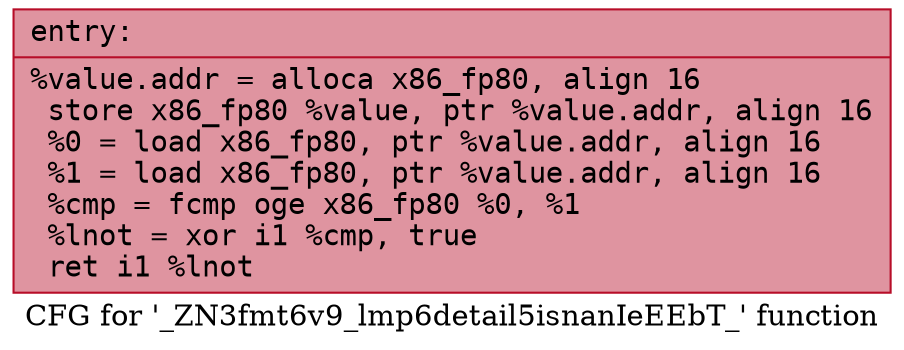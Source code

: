 digraph "CFG for '_ZN3fmt6v9_lmp6detail5isnanIeEEbT_' function" {
	label="CFG for '_ZN3fmt6v9_lmp6detail5isnanIeEEbT_' function";

	Node0x55fec32f58c0 [shape=record,color="#b70d28ff", style=filled, fillcolor="#b70d2870" fontname="Courier",label="{entry:\l|  %value.addr = alloca x86_fp80, align 16\l  store x86_fp80 %value, ptr %value.addr, align 16\l  %0 = load x86_fp80, ptr %value.addr, align 16\l  %1 = load x86_fp80, ptr %value.addr, align 16\l  %cmp = fcmp oge x86_fp80 %0, %1\l  %lnot = xor i1 %cmp, true\l  ret i1 %lnot\l}"];
}

